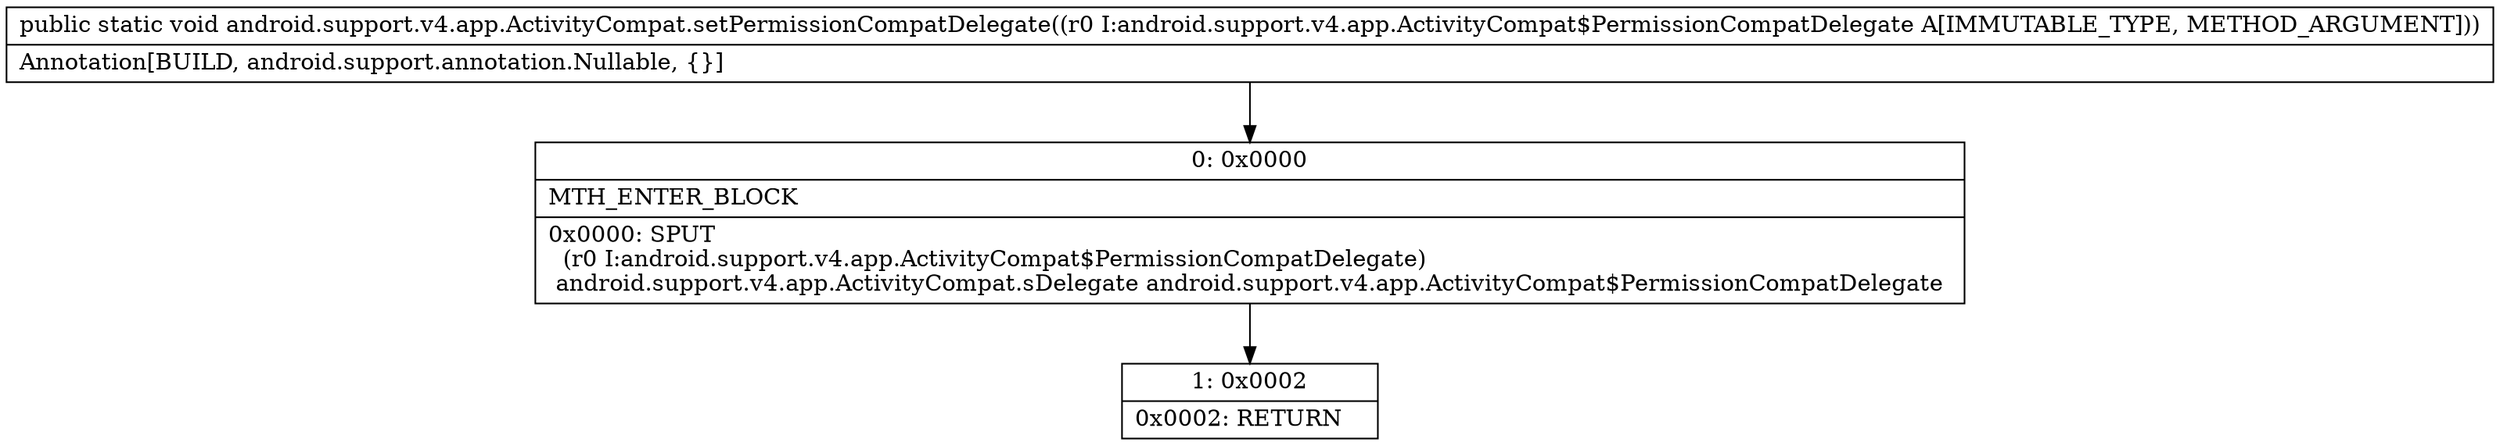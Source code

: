 digraph "CFG forandroid.support.v4.app.ActivityCompat.setPermissionCompatDelegate(Landroid\/support\/v4\/app\/ActivityCompat$PermissionCompatDelegate;)V" {
Node_0 [shape=record,label="{0\:\ 0x0000|MTH_ENTER_BLOCK\l|0x0000: SPUT  \l  (r0 I:android.support.v4.app.ActivityCompat$PermissionCompatDelegate)\l android.support.v4.app.ActivityCompat.sDelegate android.support.v4.app.ActivityCompat$PermissionCompatDelegate \l}"];
Node_1 [shape=record,label="{1\:\ 0x0002|0x0002: RETURN   \l}"];
MethodNode[shape=record,label="{public static void android.support.v4.app.ActivityCompat.setPermissionCompatDelegate((r0 I:android.support.v4.app.ActivityCompat$PermissionCompatDelegate A[IMMUTABLE_TYPE, METHOD_ARGUMENT]))  | Annotation[BUILD, android.support.annotation.Nullable, \{\}]\l}"];
MethodNode -> Node_0;
Node_0 -> Node_1;
}

